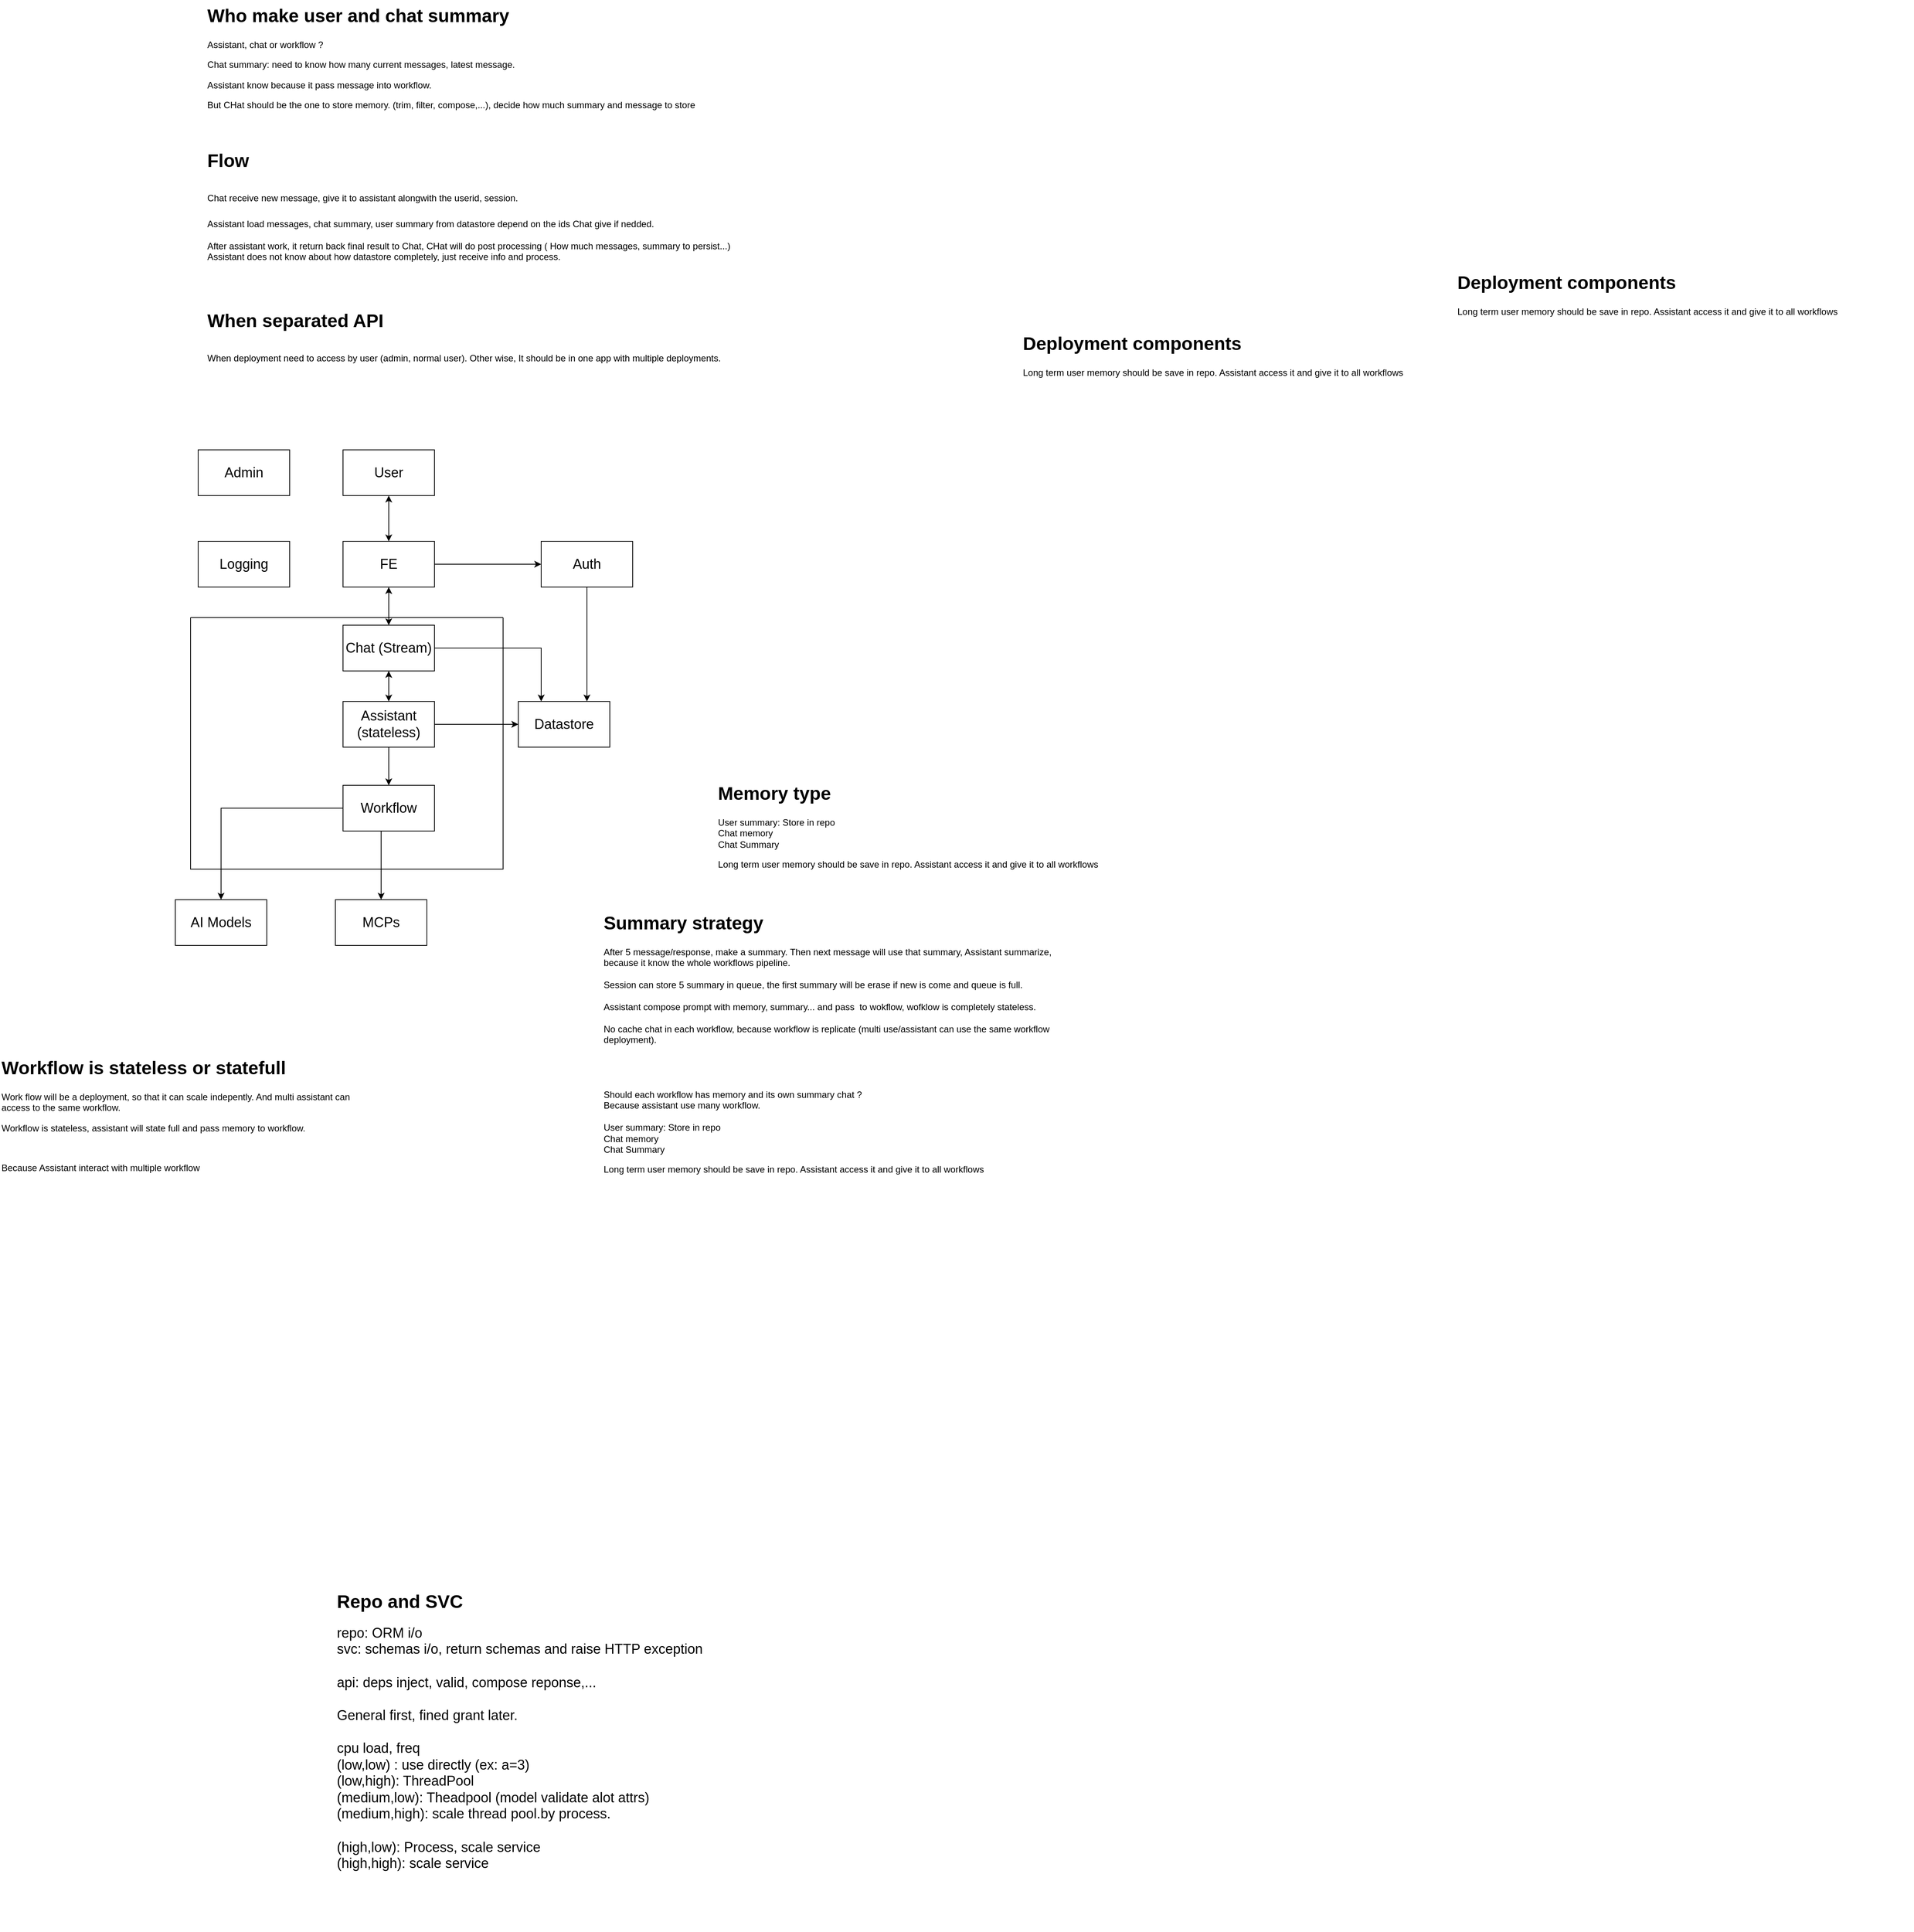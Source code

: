 <mxfile version="26.2.2">
  <diagram name="Page-1" id="LywP6BOTKoDnTD5fqMoH">
    <mxGraphModel dx="2278" dy="1988" grid="1" gridSize="10" guides="1" tooltips="1" connect="1" arrows="1" fold="1" page="1" pageScale="1" pageWidth="850" pageHeight="1100" math="0" shadow="0">
      <root>
        <mxCell id="0" />
        <mxCell id="1" parent="0" />
        <mxCell id="Wal-qqUoQMyY0glgL1pg-13" style="edgeStyle=orthogonalEdgeStyle;rounded=0;orthogonalLoop=1;jettySize=auto;html=1;entryX=0.25;entryY=0;entryDx=0;entryDy=0;" parent="1" source="WCWyBg1-tEDWQEoZjhXm-1" target="WCWyBg1-tEDWQEoZjhXm-6" edge="1">
          <mxGeometry relative="1" as="geometry" />
        </mxCell>
        <mxCell id="Wal-qqUoQMyY0glgL1pg-12" style="edgeStyle=orthogonalEdgeStyle;rounded=0;orthogonalLoop=1;jettySize=auto;html=1;entryX=0.75;entryY=0;entryDx=0;entryDy=0;" parent="1" source="WCWyBg1-tEDWQEoZjhXm-2" target="WCWyBg1-tEDWQEoZjhXm-6" edge="1">
          <mxGeometry relative="1" as="geometry" />
        </mxCell>
        <mxCell id="WCWyBg1-tEDWQEoZjhXm-2" value="&lt;font style=&quot;font-size: 18px;&quot;&gt;Auth&lt;/font&gt;" style="rounded=0;whiteSpace=wrap;html=1;" parent="1" vertex="1">
          <mxGeometry x="490" y="330" width="120" height="60" as="geometry" />
        </mxCell>
        <mxCell id="WCWyBg1-tEDWQEoZjhXm-19" value="" style="edgeStyle=orthogonalEdgeStyle;rounded=0;orthogonalLoop=1;jettySize=auto;html=1;fontFamily=Helvetica;fontSize=12;fontColor=default;" parent="1" source="WCWyBg1-tEDWQEoZjhXm-4" target="WCWyBg1-tEDWQEoZjhXm-5" edge="1">
          <mxGeometry relative="1" as="geometry">
            <Array as="points">
              <mxPoint x="70" y="680" />
            </Array>
          </mxGeometry>
        </mxCell>
        <mxCell id="WCWyBg1-tEDWQEoZjhXm-5" value="&lt;font style=&quot;font-size: 18px;&quot;&gt;AI Models&lt;/font&gt;" style="rounded=0;whiteSpace=wrap;html=1;" parent="1" vertex="1">
          <mxGeometry x="10" y="800" width="120" height="60" as="geometry" />
        </mxCell>
        <mxCell id="WCWyBg1-tEDWQEoZjhXm-6" value="&lt;font style=&quot;font-size: 18px;&quot;&gt;Datastore&lt;/font&gt;" style="rounded=0;whiteSpace=wrap;html=1;" parent="1" vertex="1">
          <mxGeometry x="460" y="540" width="120" height="60" as="geometry" />
        </mxCell>
        <mxCell id="WCWyBg1-tEDWQEoZjhXm-15" value="" style="edgeStyle=orthogonalEdgeStyle;rounded=0;orthogonalLoop=1;jettySize=auto;html=1;fontFamily=Helvetica;fontSize=12;fontColor=default;startArrow=classic;startFill=1;" parent="1" source="WCWyBg1-tEDWQEoZjhXm-12" target="WCWyBg1-tEDWQEoZjhXm-1" edge="1">
          <mxGeometry relative="1" as="geometry" />
        </mxCell>
        <mxCell id="Wal-qqUoQMyY0glgL1pg-7" style="edgeStyle=orthogonalEdgeStyle;rounded=0;orthogonalLoop=1;jettySize=auto;html=1;entryX=0.5;entryY=1;entryDx=0;entryDy=0;startArrow=classic;startFill=1;" parent="1" source="WCWyBg1-tEDWQEoZjhXm-12" target="WCWyBg1-tEDWQEoZjhXm-13" edge="1">
          <mxGeometry relative="1" as="geometry" />
        </mxCell>
        <mxCell id="Wal-qqUoQMyY0glgL1pg-11" value="" style="edgeStyle=orthogonalEdgeStyle;rounded=0;orthogonalLoop=1;jettySize=auto;html=1;" parent="1" source="WCWyBg1-tEDWQEoZjhXm-12" target="WCWyBg1-tEDWQEoZjhXm-2" edge="1">
          <mxGeometry relative="1" as="geometry" />
        </mxCell>
        <mxCell id="WCWyBg1-tEDWQEoZjhXm-12" value="&lt;font style=&quot;font-size: 18px;&quot;&gt;FE&lt;/font&gt;" style="rounded=0;whiteSpace=wrap;html=1;" parent="1" vertex="1">
          <mxGeometry x="230" y="330" width="120" height="60" as="geometry" />
        </mxCell>
        <mxCell id="WCWyBg1-tEDWQEoZjhXm-13" value="&lt;span style=&quot;font-size: 18px;&quot;&gt;User&lt;/span&gt;" style="rounded=0;whiteSpace=wrap;html=1;" parent="1" vertex="1">
          <mxGeometry x="230" y="210" width="120" height="60" as="geometry" />
        </mxCell>
        <mxCell id="WCWyBg1-tEDWQEoZjhXm-29" value="&lt;h1 style=&quot;margin-top: 0px;&quot;&gt;Deployment components&lt;/h1&gt;&lt;p&gt;Long term user memory should be save in repo. Assistant access it and give it to all workflows&lt;/p&gt;" style="text;html=1;whiteSpace=wrap;overflow=hidden;rounded=0;fontFamily=Helvetica;fontSize=12;fontColor=default;" parent="1" vertex="1">
          <mxGeometry x="1120" y="50" width="600" height="110" as="geometry" />
        </mxCell>
        <mxCell id="k2pv6E3v24G7ConOJFBF-1" value="&lt;span style=&quot;font-size: 18px;&quot;&gt;Logging&lt;/span&gt;" style="rounded=0;whiteSpace=wrap;html=1;" parent="1" vertex="1">
          <mxGeometry x="40" y="330" width="120" height="60" as="geometry" />
        </mxCell>
        <mxCell id="k2pv6E3v24G7ConOJFBF-3" value="&lt;h1 style=&quot;margin-top: 0px;&quot;&gt;Memory type&lt;/h1&gt;&lt;div&gt;User summary: Store in repo&lt;/div&gt;&lt;div&gt;Chat memory&lt;/div&gt;&lt;div&gt;Chat Summary&lt;/div&gt;&lt;p&gt;Long term user memory should be save in repo. Assistant access it and give it to all workflows&lt;/p&gt;" style="text;html=1;whiteSpace=wrap;overflow=hidden;rounded=0;fontFamily=Helvetica;fontSize=12;fontColor=default;" parent="1" vertex="1">
          <mxGeometry x="720" y="640" width="600" height="150" as="geometry" />
        </mxCell>
        <mxCell id="k2pv6E3v24G7ConOJFBF-4" value="&lt;h1 style=&quot;margin-top: 0px;&quot;&gt;Summary strategy&lt;/h1&gt;&lt;div&gt;After 5 message/response, make a summary. Then next message will use that summary, Assistant summarize, because it know the whole workflows pipeline.&lt;/div&gt;&lt;div&gt;&lt;br&gt;&lt;/div&gt;&lt;div&gt;Session can store 5 summary in queue, the first summary will be erase if new is come and queue is full.&lt;/div&gt;&lt;div&gt;&lt;br&gt;&lt;/div&gt;&lt;div&gt;Assistant compose prompt with memory, summary... and pass&amp;nbsp; to wokflow, wofklow is completely stateless.&lt;/div&gt;&lt;div&gt;&lt;br&gt;&lt;/div&gt;&lt;div&gt;No cache chat in each workflow, because workflow is replicate (multi use/assistant can use the same workflow deployment).&amp;nbsp;&lt;/div&gt;&lt;div&gt;&lt;br&gt;&lt;/div&gt;&lt;div&gt;&lt;br&gt;&lt;/div&gt;&lt;div&gt;&lt;br&gt;&lt;/div&gt;&lt;div&gt;&lt;br&gt;&lt;/div&gt;&lt;div&gt;Should each workflow has memory and its own summary chat ?&lt;/div&gt;&lt;div&gt;Because assistant use many workflow.&amp;nbsp;&lt;/div&gt;&lt;div&gt;&lt;br&gt;&lt;/div&gt;&lt;div&gt;User summary: Store in repo&lt;/div&gt;&lt;div&gt;Chat memory&lt;/div&gt;&lt;div&gt;Chat Summary&lt;/div&gt;&lt;p&gt;Long term user memory should be save in repo. Assistant access it and give it to all workflows&lt;/p&gt;" style="text;html=1;whiteSpace=wrap;overflow=hidden;rounded=0;fontFamily=Helvetica;fontSize=12;fontColor=default;" parent="1" vertex="1">
          <mxGeometry x="570" y="810" width="600" height="420" as="geometry" />
        </mxCell>
        <mxCell id="k2pv6E3v24G7ConOJFBF-5" value="&lt;h1 style=&quot;margin-top: 0px;&quot;&gt;Workflow is stateless or statefull&lt;/h1&gt;&lt;p&gt;Work flow will be a deployment, so that it can scale indepently. And multi assistant can access to the same workflow.&lt;/p&gt;&lt;p&gt;Workflow is stateless, assistant will state full and pass memory to workflow.&lt;/p&gt;&lt;p&gt;&lt;br&gt;&lt;/p&gt;&lt;p&gt;Because Assistant interact with multiple workflow&lt;/p&gt;" style="text;html=1;whiteSpace=wrap;overflow=hidden;rounded=0;" parent="1" vertex="1">
          <mxGeometry x="-220" y="1000" width="480" height="300" as="geometry" />
        </mxCell>
        <mxCell id="k2pv6E3v24G7ConOJFBF-13" value="&lt;h1 style=&quot;margin-top: 0px;&quot;&gt;Repo and SVC&lt;/h1&gt;&lt;div&gt;&lt;font style=&quot;font-size: 18px;&quot;&gt;repo: ORM i/o&lt;/font&gt;&lt;/div&gt;&lt;div&gt;&lt;font style=&quot;font-size: 18px;&quot;&gt;svc: schemas i/o, return schemas and raise HTTP exception&lt;/font&gt;&lt;/div&gt;&lt;div&gt;&lt;font style=&quot;font-size: 18px;&quot;&gt;&lt;br&gt;&lt;/font&gt;&lt;/div&gt;&lt;div&gt;&lt;font style=&quot;font-size: 18px;&quot;&gt;api: deps inject, valid, compose reponse,...&lt;/font&gt;&lt;/div&gt;&lt;div&gt;&lt;font style=&quot;font-size: 18px;&quot;&gt;&lt;br&gt;&lt;/font&gt;&lt;/div&gt;&lt;div&gt;&lt;font style=&quot;font-size: 18px;&quot;&gt;General first, fined grant later.&lt;/font&gt;&lt;/div&gt;&lt;div&gt;&lt;font style=&quot;font-size: 18px;&quot;&gt;&lt;br&gt;&lt;/font&gt;&lt;/div&gt;&lt;div&gt;&lt;font style=&quot;font-size: 18px;&quot;&gt;cpu load, freq&lt;/font&gt;&lt;/div&gt;&lt;div&gt;&lt;font style=&quot;font-size: 18px;&quot;&gt;(low,low) : use directly (ex: a=3)&lt;/font&gt;&lt;/div&gt;&lt;div&gt;&lt;span style=&quot;font-size: 18px;&quot;&gt;(low,high): ThreadPool&lt;/span&gt;&lt;/div&gt;&lt;div&gt;&lt;span style=&quot;font-size: 18px;&quot;&gt;(medium,low): Theadpool (model validate alot attrs)&lt;/span&gt;&lt;/div&gt;&lt;div&gt;&lt;span style=&quot;font-size: 18px;&quot;&gt;(medium,high): scale thread pool.by process.&lt;/span&gt;&lt;/div&gt;&lt;div&gt;&lt;span style=&quot;font-size: 18px;&quot;&gt;&lt;br&gt;&lt;/span&gt;&lt;/div&gt;&lt;div&gt;&lt;span style=&quot;font-size: 18px;&quot;&gt;(high,low): Process, scale service&lt;/span&gt;&lt;/div&gt;&lt;div&gt;&lt;span style=&quot;font-size: 18px;&quot;&gt;(high,high): scale service&lt;/span&gt;&lt;/div&gt;" style="text;html=1;whiteSpace=wrap;overflow=hidden;rounded=0;" parent="1" vertex="1">
          <mxGeometry x="220" y="1700" width="750" height="450" as="geometry" />
        </mxCell>
        <mxCell id="Wal-qqUoQMyY0glgL1pg-14" value="" style="swimlane;startSize=0;" parent="1" vertex="1">
          <mxGeometry x="30" y="430" width="410" height="330" as="geometry">
            <mxRectangle x="-100" y="540" width="50" height="40" as="alternateBounds" />
          </mxGeometry>
        </mxCell>
        <mxCell id="WCWyBg1-tEDWQEoZjhXm-4" value="&lt;font style=&quot;font-size: 18px;&quot;&gt;Workflow&lt;br&gt;&lt;/font&gt;" style="rounded=0;whiteSpace=wrap;html=1;" parent="Wal-qqUoQMyY0glgL1pg-14" vertex="1">
          <mxGeometry x="200" y="220" width="120" height="60" as="geometry" />
        </mxCell>
        <mxCell id="WCWyBg1-tEDWQEoZjhXm-3" value="&lt;font style=&quot;font-size: 18px;&quot;&gt;Assistant&lt;br&gt;(stateless)&lt;/font&gt;" style="rounded=0;whiteSpace=wrap;html=1;" parent="Wal-qqUoQMyY0glgL1pg-14" vertex="1">
          <mxGeometry x="200" y="110" width="120" height="60" as="geometry" />
        </mxCell>
        <mxCell id="WCWyBg1-tEDWQEoZjhXm-18" value="" style="edgeStyle=orthogonalEdgeStyle;rounded=0;orthogonalLoop=1;jettySize=auto;html=1;fontFamily=Helvetica;fontSize=12;fontColor=default;" parent="Wal-qqUoQMyY0glgL1pg-14" source="WCWyBg1-tEDWQEoZjhXm-3" target="WCWyBg1-tEDWQEoZjhXm-4" edge="1">
          <mxGeometry relative="1" as="geometry" />
        </mxCell>
        <mxCell id="Wal-qqUoQMyY0glgL1pg-23" style="edgeStyle=orthogonalEdgeStyle;rounded=0;orthogonalLoop=1;jettySize=auto;html=1;startArrow=classic;startFill=1;" parent="Wal-qqUoQMyY0glgL1pg-14" source="WCWyBg1-tEDWQEoZjhXm-1" target="WCWyBg1-tEDWQEoZjhXm-3" edge="1">
          <mxGeometry relative="1" as="geometry" />
        </mxCell>
        <mxCell id="WCWyBg1-tEDWQEoZjhXm-1" value="&lt;font style=&quot;font-size: 18px;&quot;&gt;Chat (Stream)&lt;/font&gt;" style="rounded=0;whiteSpace=wrap;html=1;" parent="Wal-qqUoQMyY0glgL1pg-14" vertex="1">
          <mxGeometry x="200" y="10" width="120" height="60" as="geometry" />
        </mxCell>
        <mxCell id="Wal-qqUoQMyY0glgL1pg-15" style="edgeStyle=orthogonalEdgeStyle;rounded=0;orthogonalLoop=1;jettySize=auto;html=1;entryX=0;entryY=0.5;entryDx=0;entryDy=0;" parent="1" source="WCWyBg1-tEDWQEoZjhXm-3" target="WCWyBg1-tEDWQEoZjhXm-6" edge="1">
          <mxGeometry relative="1" as="geometry" />
        </mxCell>
        <mxCell id="Wal-qqUoQMyY0glgL1pg-16" value="&lt;h1 style=&quot;margin-top: 0px;&quot;&gt;Who make user and chat summary&lt;/h1&gt;&lt;p&gt;Assistant, chat or workflow ?&lt;/p&gt;&lt;p&gt;Chat summary: need to know how many current messages, latest message.&lt;/p&gt;&lt;p&gt;Assistant know because it pass message into workflow.&lt;/p&gt;&lt;p&gt;But CHat should be the one to store memory. (trim, filter, compose,...), decide how much summary and message to store&lt;/p&gt;&lt;p&gt;&lt;br&gt;&lt;/p&gt;" style="text;html=1;whiteSpace=wrap;overflow=hidden;rounded=0;" parent="1" vertex="1">
          <mxGeometry x="50" y="-380" width="875" height="180" as="geometry" />
        </mxCell>
        <mxCell id="Wal-qqUoQMyY0glgL1pg-17" value="&lt;h1 style=&quot;margin-top: 0px;&quot;&gt;Deployment components&lt;/h1&gt;&lt;p&gt;Long term user memory should be save in repo. Assistant access it and give it to all workflows&lt;/p&gt;" style="text;html=1;whiteSpace=wrap;overflow=hidden;rounded=0;fontFamily=Helvetica;fontSize=12;fontColor=default;" parent="1" vertex="1">
          <mxGeometry x="1690" y="-30" width="600" height="110" as="geometry" />
        </mxCell>
        <mxCell id="Wal-qqUoQMyY0glgL1pg-21" value="&lt;font style=&quot;font-size: 18px;&quot;&gt;MCPs&lt;/font&gt;" style="rounded=0;whiteSpace=wrap;html=1;" parent="1" vertex="1">
          <mxGeometry x="220" y="800" width="120" height="60" as="geometry" />
        </mxCell>
        <mxCell id="Wal-qqUoQMyY0glgL1pg-22" style="edgeStyle=orthogonalEdgeStyle;rounded=0;orthogonalLoop=1;jettySize=auto;html=1;entryX=0.5;entryY=0;entryDx=0;entryDy=0;" parent="1" source="WCWyBg1-tEDWQEoZjhXm-4" target="Wal-qqUoQMyY0glgL1pg-21" edge="1">
          <mxGeometry relative="1" as="geometry">
            <Array as="points">
              <mxPoint x="280" y="680" />
            </Array>
          </mxGeometry>
        </mxCell>
        <mxCell id="Wal-qqUoQMyY0glgL1pg-25" value="&lt;h1 style=&quot;margin-top: 0px;&quot;&gt;Flow&lt;/h1&gt;&lt;h1 style=&quot;margin-top: 0px;&quot;&gt;&lt;span style=&quot;font-size: 12px; font-weight: 400;&quot;&gt;Chat receive new message, give it to assistant alongwith the userid, session.&lt;/span&gt;&lt;/h1&gt;&lt;div&gt;&lt;span style=&quot;font-size: 12px; font-weight: 400;&quot;&gt;Assistant load messages, chat summary, user summary from datastore depend on the ids Chat give if nedded.&lt;/span&gt;&lt;/div&gt;&lt;div&gt;&lt;span style=&quot;font-size: 12px; font-weight: 400;&quot;&gt;&lt;br&gt;&lt;/span&gt;&lt;/div&gt;&lt;div&gt;&lt;span style=&quot;font-size: 12px; font-weight: 400;&quot;&gt;After assistant work, it return back final result to Chat, CHat will do post processing ( How much messages, summary to persist...)&lt;/span&gt;&lt;/div&gt;&lt;div&gt;&lt;span style=&quot;font-size: 12px; font-weight: 400;&quot;&gt;Assistant does not know about how datastore completely, just receive info and process.&lt;/span&gt;&lt;/div&gt;&lt;p&gt;&lt;br&gt;&lt;/p&gt;" style="text;html=1;whiteSpace=wrap;overflow=hidden;rounded=0;" parent="1" vertex="1">
          <mxGeometry x="50" y="-190" width="875" height="180" as="geometry" />
        </mxCell>
        <mxCell id="soUL3qZufTH6pHLQAJEB-2" value="&lt;h1 style=&quot;margin-top: 0px;&quot;&gt;When separated API&lt;/h1&gt;&lt;h1 style=&quot;margin-top: 0px;&quot;&gt;&lt;span style=&quot;font-size: 12px; font-weight: 400;&quot;&gt;When deployment need to access by user (admin, normal user). Other wise, It should be in one app with multiple deployments.&lt;/span&gt;&lt;/h1&gt;&lt;p&gt;&lt;br&gt;&lt;/p&gt;" style="text;html=1;whiteSpace=wrap;overflow=hidden;rounded=0;" vertex="1" parent="1">
          <mxGeometry x="50" y="20" width="875" height="120" as="geometry" />
        </mxCell>
        <mxCell id="soUL3qZufTH6pHLQAJEB-4" value="&lt;span style=&quot;font-size: 18px;&quot;&gt;Admin&lt;/span&gt;" style="rounded=0;whiteSpace=wrap;html=1;" vertex="1" parent="1">
          <mxGeometry x="40" y="210" width="120" height="60" as="geometry" />
        </mxCell>
      </root>
    </mxGraphModel>
  </diagram>
</mxfile>

